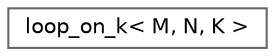 digraph "类继承关系图"
{
 // LATEX_PDF_SIZE
  bgcolor="transparent";
  edge [fontname=Helvetica,fontsize=10,labelfontname=Helvetica,labelfontsize=10];
  node [fontname=Helvetica,fontsize=10,shape=box,height=0.2,width=0.4];
  rankdir="LR";
  Node0 [id="Node000000",label="loop_on_k\< M, N, K \>",height=0.2,width=0.4,color="grey40", fillcolor="white", style="filled",URL="$structloop__on__k.html",tooltip=" "];
}
